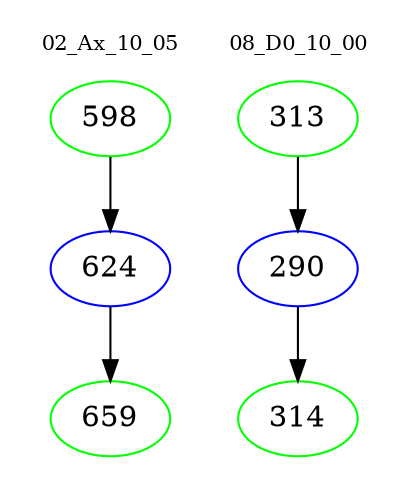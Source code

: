 digraph{
subgraph cluster_0 {
color = white
label = "02_Ax_10_05";
fontsize=10;
T0_598 [label="598", color="green"]
T0_598 -> T0_624 [color="black"]
T0_624 [label="624", color="blue"]
T0_624 -> T0_659 [color="black"]
T0_659 [label="659", color="green"]
}
subgraph cluster_1 {
color = white
label = "08_D0_10_00";
fontsize=10;
T1_313 [label="313", color="green"]
T1_313 -> T1_290 [color="black"]
T1_290 [label="290", color="blue"]
T1_290 -> T1_314 [color="black"]
T1_314 [label="314", color="green"]
}
}
